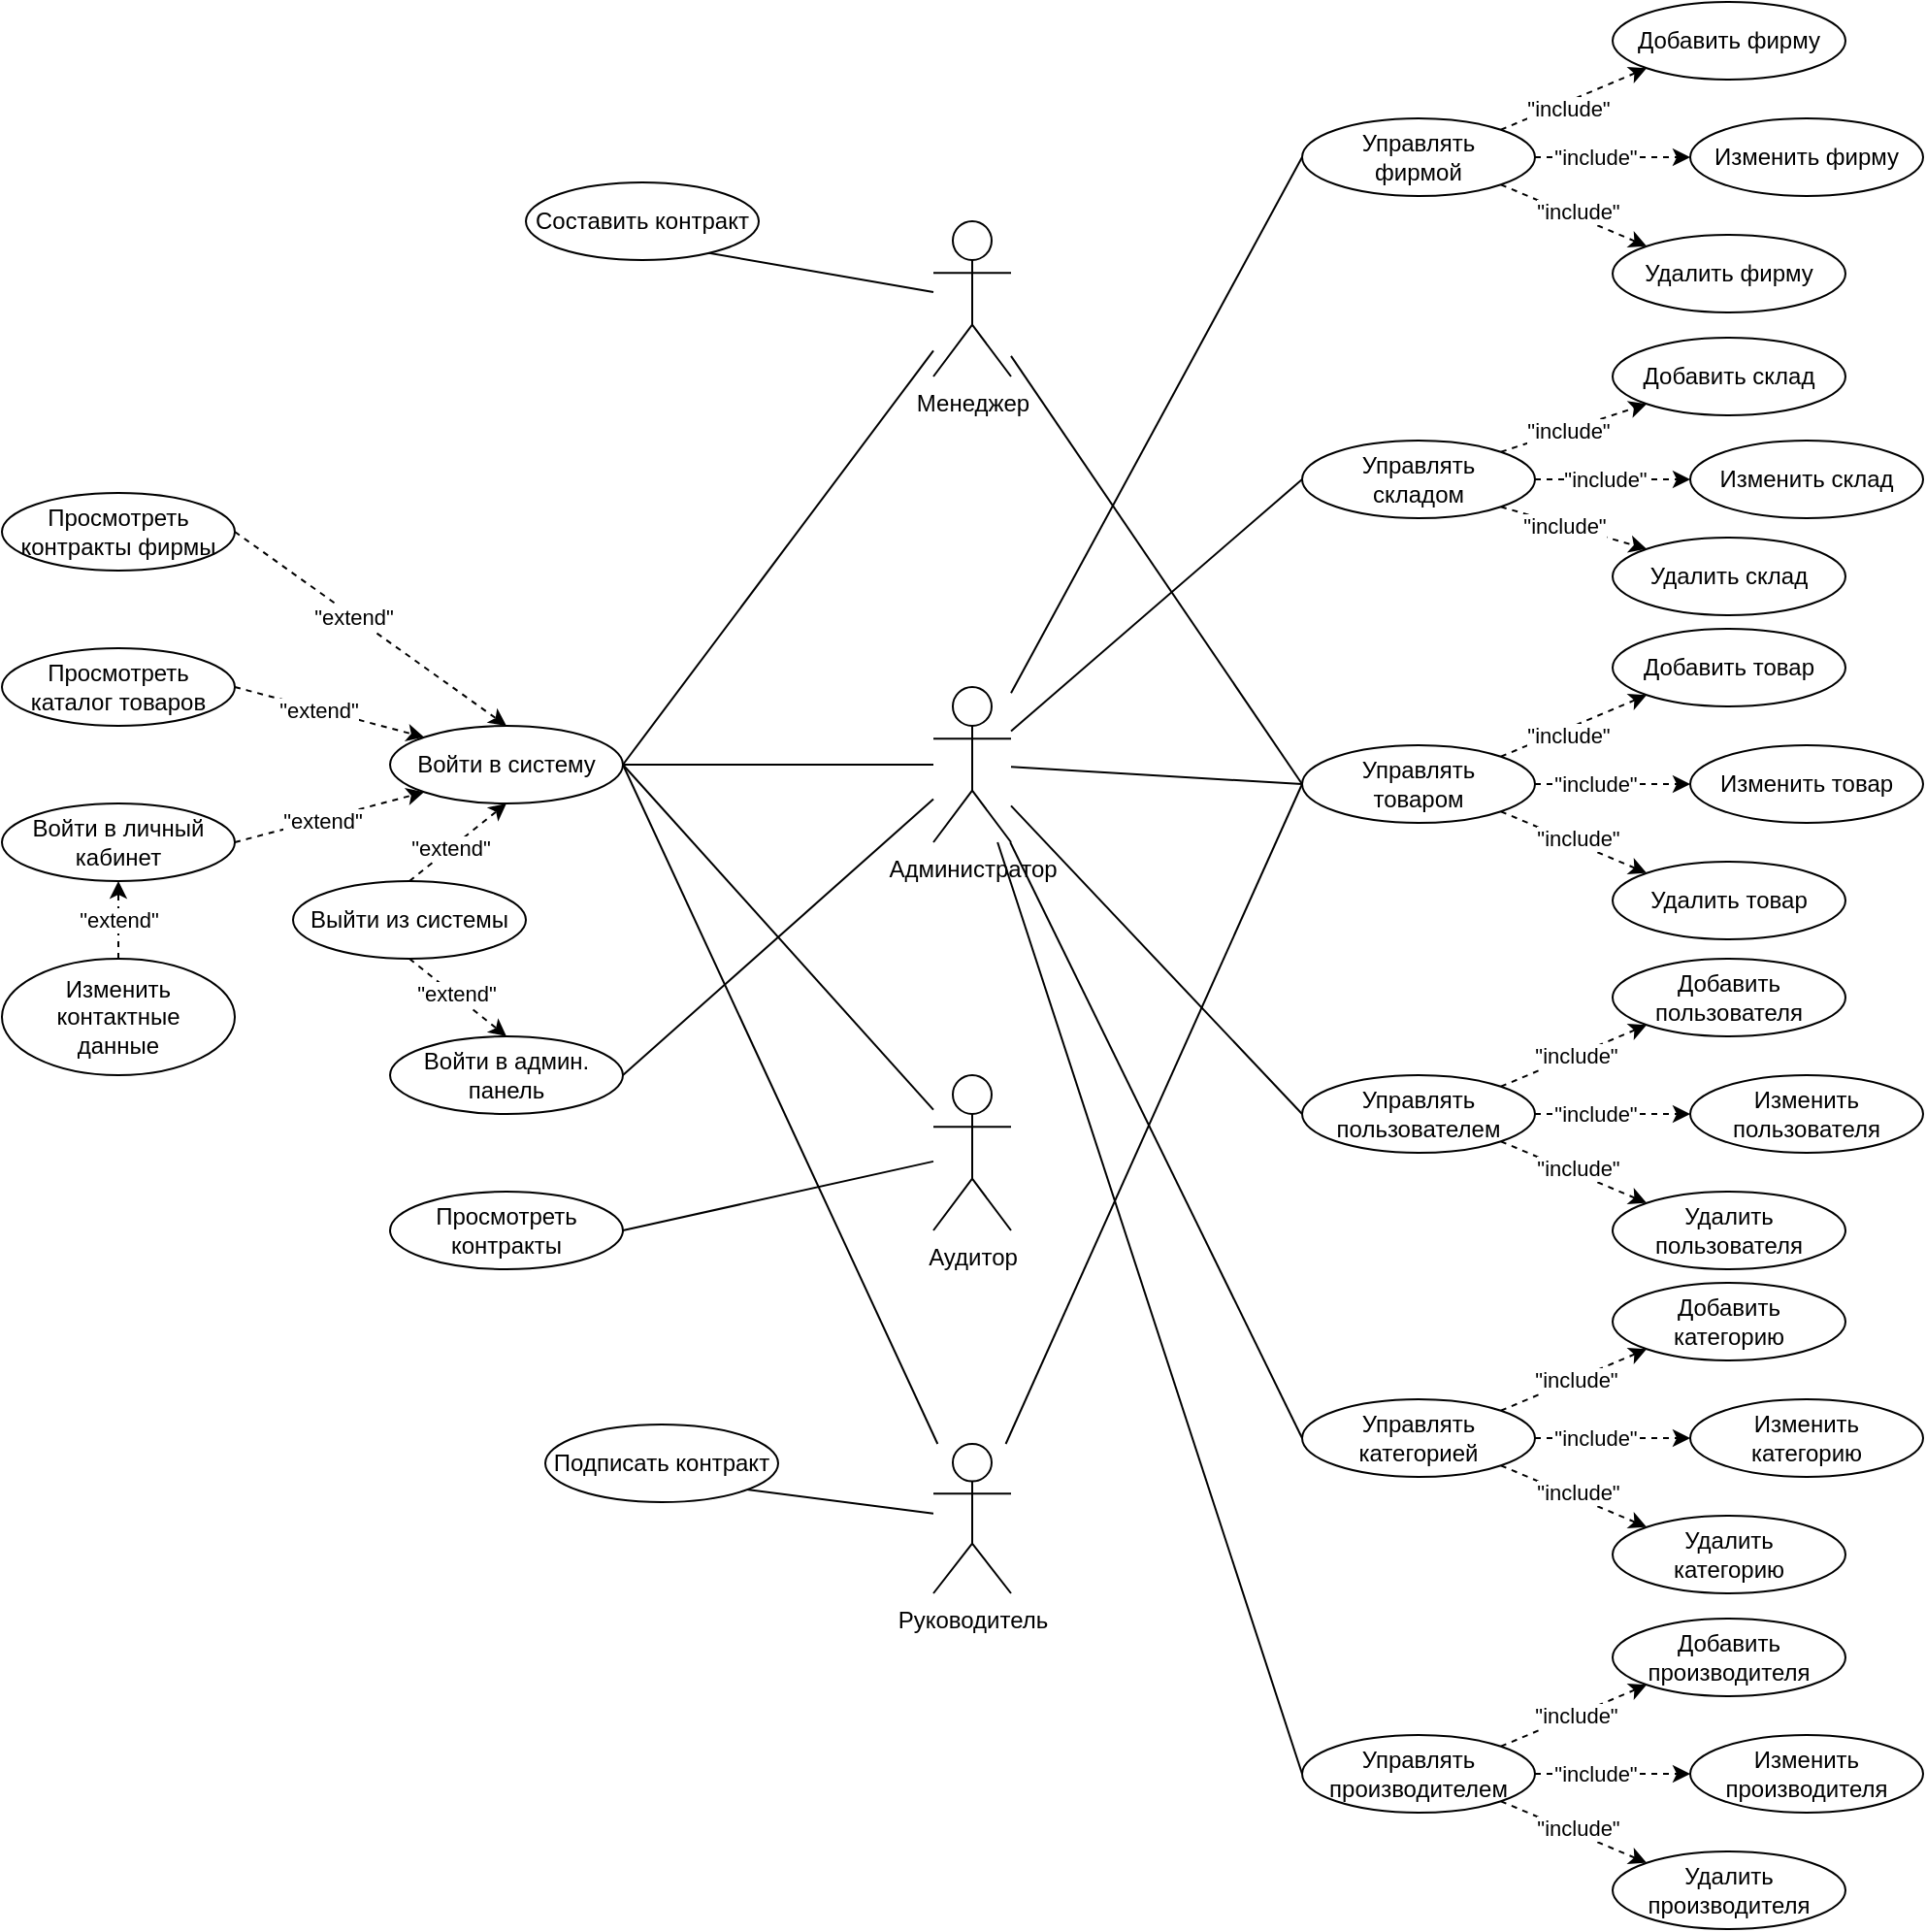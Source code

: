 <mxfile version="23.0.2" type="device">
  <diagram name="Страница — 1" id="MHcq56IXQUCdvJ5oF4Vv">
    <mxGraphModel dx="1105" dy="662" grid="1" gridSize="10" guides="1" tooltips="1" connect="1" arrows="1" fold="1" page="1" pageScale="1" pageWidth="1169" pageHeight="827" math="0" shadow="0">
      <root>
        <mxCell id="0" />
        <mxCell id="1" parent="0" />
        <mxCell id="1ZqoNhKoNUxP1HVxcr1K-54" style="rounded=0;orthogonalLoop=1;jettySize=auto;html=1;entryX=1;entryY=0.5;entryDx=0;entryDy=0;endArrow=none;endFill=0;" parent="1" source="KpnpZCGIuiNiuEpapXXY-3" target="1ZqoNhKoNUxP1HVxcr1K-41" edge="1">
          <mxGeometry relative="1" as="geometry" />
        </mxCell>
        <mxCell id="1ZqoNhKoNUxP1HVxcr1K-56" style="rounded=0;orthogonalLoop=1;jettySize=auto;html=1;entryX=1;entryY=0.5;entryDx=0;entryDy=0;endArrow=none;endFill=0;" parent="1" source="KpnpZCGIuiNiuEpapXXY-3" target="1ZqoNhKoNUxP1HVxcr1K-50" edge="1">
          <mxGeometry relative="1" as="geometry" />
        </mxCell>
        <mxCell id="1ZqoNhKoNUxP1HVxcr1K-60" style="rounded=0;orthogonalLoop=1;jettySize=auto;html=1;entryX=0;entryY=0.5;entryDx=0;entryDy=0;endArrow=none;endFill=0;" parent="1" source="KpnpZCGIuiNiuEpapXXY-3" target="KpnpZCGIuiNiuEpapXXY-27" edge="1">
          <mxGeometry relative="1" as="geometry" />
        </mxCell>
        <mxCell id="1ZqoNhKoNUxP1HVxcr1K-61" style="edgeStyle=none;shape=connector;rounded=0;orthogonalLoop=1;jettySize=auto;html=1;entryX=0;entryY=0.5;entryDx=0;entryDy=0;labelBackgroundColor=default;strokeColor=default;align=center;verticalAlign=middle;fontFamily=Helvetica;fontSize=11;fontColor=default;endArrow=none;endFill=0;" parent="1" source="KpnpZCGIuiNiuEpapXXY-3" target="1ZqoNhKoNUxP1HVxcr1K-16" edge="1">
          <mxGeometry relative="1" as="geometry" />
        </mxCell>
        <mxCell id="1ZqoNhKoNUxP1HVxcr1K-63" style="edgeStyle=none;shape=connector;rounded=0;orthogonalLoop=1;jettySize=auto;html=1;entryX=0;entryY=0.5;entryDx=0;entryDy=0;labelBackgroundColor=default;strokeColor=default;align=center;verticalAlign=middle;fontFamily=Helvetica;fontSize=11;fontColor=default;endArrow=none;endFill=0;" parent="1" source="KpnpZCGIuiNiuEpapXXY-3" target="1ZqoNhKoNUxP1HVxcr1K-30" edge="1">
          <mxGeometry relative="1" as="geometry" />
        </mxCell>
        <mxCell id="1ZqoNhKoNUxP1HVxcr1K-64" style="edgeStyle=none;shape=connector;rounded=0;orthogonalLoop=1;jettySize=auto;html=1;entryX=0;entryY=0.5;entryDx=0;entryDy=0;labelBackgroundColor=default;strokeColor=default;align=center;verticalAlign=middle;fontFamily=Helvetica;fontSize=11;fontColor=default;endArrow=none;endFill=0;" parent="1" source="KpnpZCGIuiNiuEpapXXY-3" target="1ZqoNhKoNUxP1HVxcr1K-4" edge="1">
          <mxGeometry relative="1" as="geometry" />
        </mxCell>
        <mxCell id="KpnpZCGIuiNiuEpapXXY-3" value="Администратор" style="shape=umlActor;verticalLabelPosition=bottom;verticalAlign=top;html=1;outlineConnect=0;" parent="1" vertex="1">
          <mxGeometry x="570" y="380" width="40" height="80" as="geometry" />
        </mxCell>
        <mxCell id="1ZqoNhKoNUxP1HVxcr1K-55" style="rounded=0;orthogonalLoop=1;jettySize=auto;html=1;entryX=1;entryY=0.5;entryDx=0;entryDy=0;endArrow=none;endFill=0;" parent="1" source="KpnpZCGIuiNiuEpapXXY-4" target="1ZqoNhKoNUxP1HVxcr1K-41" edge="1">
          <mxGeometry relative="1" as="geometry" />
        </mxCell>
        <mxCell id="1ZqoNhKoNUxP1HVxcr1K-65" style="edgeStyle=none;shape=connector;rounded=0;orthogonalLoop=1;jettySize=auto;html=1;entryX=0;entryY=0.5;entryDx=0;entryDy=0;labelBackgroundColor=default;strokeColor=default;align=center;verticalAlign=middle;fontFamily=Helvetica;fontSize=11;fontColor=default;endArrow=none;endFill=0;" parent="1" source="6BD6sQbJLmbnaMDAHnac-1" target="1ZqoNhKoNUxP1HVxcr1K-15" edge="1">
          <mxGeometry relative="1" as="geometry" />
        </mxCell>
        <mxCell id="1ZqoNhKoNUxP1HVxcr1K-66" style="edgeStyle=none;shape=connector;rounded=0;orthogonalLoop=1;jettySize=auto;html=1;entryX=0;entryY=0.5;entryDx=0;entryDy=0;labelBackgroundColor=default;strokeColor=default;align=center;verticalAlign=middle;fontFamily=Helvetica;fontSize=11;fontColor=default;endArrow=none;endFill=0;" parent="1" source="6BD6sQbJLmbnaMDAHnac-1" target="KpnpZCGIuiNiuEpapXXY-27" edge="1">
          <mxGeometry relative="1" as="geometry" />
        </mxCell>
        <mxCell id="KpnpZCGIuiNiuEpapXXY-4" value="Аудитор" style="shape=umlActor;verticalLabelPosition=bottom;verticalAlign=top;html=1;outlineConnect=0;" parent="1" vertex="1">
          <mxGeometry x="570" y="580" width="40" height="80" as="geometry" />
        </mxCell>
        <mxCell id="1ZqoNhKoNUxP1HVxcr1K-53" style="rounded=0;orthogonalLoop=1;jettySize=auto;html=1;entryX=1;entryY=0.5;entryDx=0;entryDy=0;endArrow=none;endFill=0;" parent="1" source="KpnpZCGIuiNiuEpapXXY-5" target="1ZqoNhKoNUxP1HVxcr1K-41" edge="1">
          <mxGeometry relative="1" as="geometry" />
        </mxCell>
        <mxCell id="1ZqoNhKoNUxP1HVxcr1K-57" style="rounded=0;orthogonalLoop=1;jettySize=auto;html=1;entryX=0;entryY=0.5;entryDx=0;entryDy=0;endArrow=none;endFill=0;" parent="1" source="KpnpZCGIuiNiuEpapXXY-5" target="1ZqoNhKoNUxP1HVxcr1K-14" edge="1">
          <mxGeometry relative="1" as="geometry" />
        </mxCell>
        <mxCell id="1ZqoNhKoNUxP1HVxcr1K-59" style="rounded=0;orthogonalLoop=1;jettySize=auto;html=1;entryX=0;entryY=0.5;entryDx=0;entryDy=0;endArrow=none;endFill=0;" parent="1" source="KpnpZCGIuiNiuEpapXXY-5" target="KpnpZCGIuiNiuEpapXXY-27" edge="1">
          <mxGeometry relative="1" as="geometry" />
        </mxCell>
        <mxCell id="KpnpZCGIuiNiuEpapXXY-5" value="Менеджер" style="shape=umlActor;verticalLabelPosition=bottom;verticalAlign=top;html=1;outlineConnect=0;" parent="1" vertex="1">
          <mxGeometry x="570" y="140" width="40" height="80" as="geometry" />
        </mxCell>
        <mxCell id="KpnpZCGIuiNiuEpapXXY-41" style="edgeStyle=none;shape=connector;rounded=0;orthogonalLoop=1;jettySize=auto;html=1;exitX=1;exitY=0;exitDx=0;exitDy=0;entryX=0;entryY=1;entryDx=0;entryDy=0;labelBackgroundColor=default;strokeColor=default;align=center;verticalAlign=middle;fontFamily=Helvetica;fontSize=11;fontColor=default;endArrow=classic;endFill=1;dashed=1;" parent="1" source="KpnpZCGIuiNiuEpapXXY-27" target="KpnpZCGIuiNiuEpapXXY-38" edge="1">
          <mxGeometry relative="1" as="geometry" />
        </mxCell>
        <mxCell id="1ZqoNhKoNUxP1HVxcr1K-1" value="&quot;include&quot;" style="edgeLabel;html=1;align=center;verticalAlign=middle;resizable=0;points=[];" parent="KpnpZCGIuiNiuEpapXXY-41" vertex="1" connectable="0">
          <mxGeometry x="-0.108" y="-3" relative="1" as="geometry">
            <mxPoint as="offset" />
          </mxGeometry>
        </mxCell>
        <mxCell id="KpnpZCGIuiNiuEpapXXY-42" style="edgeStyle=none;shape=connector;rounded=0;orthogonalLoop=1;jettySize=auto;html=1;exitX=1;exitY=1;exitDx=0;exitDy=0;entryX=0;entryY=0;entryDx=0;entryDy=0;labelBackgroundColor=default;strokeColor=default;align=center;verticalAlign=middle;fontFamily=Helvetica;fontSize=11;fontColor=default;endArrow=classic;endFill=1;dashed=1;" parent="1" source="KpnpZCGIuiNiuEpapXXY-27" target="KpnpZCGIuiNiuEpapXXY-39" edge="1">
          <mxGeometry relative="1" as="geometry" />
        </mxCell>
        <mxCell id="1ZqoNhKoNUxP1HVxcr1K-3" value="&quot;include&quot;" style="edgeLabel;html=1;align=center;verticalAlign=middle;resizable=0;points=[];" parent="KpnpZCGIuiNiuEpapXXY-42" vertex="1" connectable="0">
          <mxGeometry x="0.189" y="1" relative="1" as="geometry">
            <mxPoint x="-6" y="-4" as="offset" />
          </mxGeometry>
        </mxCell>
        <mxCell id="KpnpZCGIuiNiuEpapXXY-59" style="edgeStyle=none;shape=connector;rounded=0;orthogonalLoop=1;jettySize=auto;html=1;exitX=1;exitY=0.5;exitDx=0;exitDy=0;entryX=0;entryY=0.5;entryDx=0;entryDy=0;labelBackgroundColor=default;strokeColor=default;align=center;verticalAlign=middle;fontFamily=Helvetica;fontSize=11;fontColor=default;endArrow=classic;endFill=1;dashed=1;" parent="1" source="KpnpZCGIuiNiuEpapXXY-27" target="KpnpZCGIuiNiuEpapXXY-56" edge="1">
          <mxGeometry relative="1" as="geometry" />
        </mxCell>
        <mxCell id="1ZqoNhKoNUxP1HVxcr1K-2" value="&quot;include&quot;" style="edgeLabel;html=1;align=center;verticalAlign=middle;resizable=0;points=[];" parent="KpnpZCGIuiNiuEpapXXY-59" vertex="1" connectable="0">
          <mxGeometry x="-0.166" y="3" relative="1" as="geometry">
            <mxPoint x="-3" y="3" as="offset" />
          </mxGeometry>
        </mxCell>
        <mxCell id="KpnpZCGIuiNiuEpapXXY-27" value="Управлять&lt;br&gt;товаром" style="ellipse;whiteSpace=wrap;html=1;" parent="1" vertex="1">
          <mxGeometry x="760" y="410" width="120" height="40" as="geometry" />
        </mxCell>
        <mxCell id="KpnpZCGIuiNiuEpapXXY-38" value="Добавить товар" style="ellipse;whiteSpace=wrap;html=1;" parent="1" vertex="1">
          <mxGeometry x="920" y="350" width="120" height="40" as="geometry" />
        </mxCell>
        <mxCell id="KpnpZCGIuiNiuEpapXXY-39" value="Удалить товар" style="ellipse;whiteSpace=wrap;html=1;" parent="1" vertex="1">
          <mxGeometry x="920" y="470" width="120" height="40" as="geometry" />
        </mxCell>
        <mxCell id="KpnpZCGIuiNiuEpapXXY-56" value="Изменить товар" style="ellipse;whiteSpace=wrap;html=1;" parent="1" vertex="1">
          <mxGeometry x="960" y="410" width="120" height="40" as="geometry" />
        </mxCell>
        <mxCell id="1ZqoNhKoNUxP1HVxcr1K-4" value="Управлять&lt;br&gt;пользователем" style="ellipse;whiteSpace=wrap;html=1;" parent="1" vertex="1">
          <mxGeometry x="760" y="580" width="120" height="40" as="geometry" />
        </mxCell>
        <mxCell id="1ZqoNhKoNUxP1HVxcr1K-5" value="Добавить пользователя" style="ellipse;whiteSpace=wrap;html=1;" parent="1" vertex="1">
          <mxGeometry x="920" y="520" width="120" height="40" as="geometry" />
        </mxCell>
        <mxCell id="1ZqoNhKoNUxP1HVxcr1K-6" value="Изменить пользователя" style="ellipse;whiteSpace=wrap;html=1;" parent="1" vertex="1">
          <mxGeometry x="960" y="580" width="120" height="40" as="geometry" />
        </mxCell>
        <mxCell id="1ZqoNhKoNUxP1HVxcr1K-7" value="Удалить пользователя" style="ellipse;whiteSpace=wrap;html=1;" parent="1" vertex="1">
          <mxGeometry x="920" y="640" width="120" height="40" as="geometry" />
        </mxCell>
        <mxCell id="1ZqoNhKoNUxP1HVxcr1K-8" style="edgeStyle=none;shape=connector;rounded=0;orthogonalLoop=1;jettySize=auto;html=1;exitX=1;exitY=1;exitDx=0;exitDy=0;entryX=0;entryY=0;entryDx=0;entryDy=0;labelBackgroundColor=default;strokeColor=default;align=center;verticalAlign=middle;fontFamily=Helvetica;fontSize=11;fontColor=default;endArrow=classic;endFill=1;dashed=1;" parent="1" source="1ZqoNhKoNUxP1HVxcr1K-4" target="1ZqoNhKoNUxP1HVxcr1K-7" edge="1">
          <mxGeometry relative="1" as="geometry">
            <mxPoint x="830" y="660" as="sourcePoint" />
            <mxPoint x="906" y="712" as="targetPoint" />
          </mxGeometry>
        </mxCell>
        <mxCell id="1ZqoNhKoNUxP1HVxcr1K-9" value="&quot;include&quot;" style="edgeLabel;html=1;align=center;verticalAlign=middle;resizable=0;points=[];" parent="1ZqoNhKoNUxP1HVxcr1K-8" vertex="1" connectable="0">
          <mxGeometry x="0.189" y="1" relative="1" as="geometry">
            <mxPoint x="-6" y="-4" as="offset" />
          </mxGeometry>
        </mxCell>
        <mxCell id="1ZqoNhKoNUxP1HVxcr1K-10" style="edgeStyle=none;shape=connector;rounded=0;orthogonalLoop=1;jettySize=auto;html=1;exitX=1;exitY=0;exitDx=0;exitDy=0;entryX=0;entryY=1;entryDx=0;entryDy=0;labelBackgroundColor=default;strokeColor=default;align=center;verticalAlign=middle;fontFamily=Helvetica;fontSize=11;fontColor=default;endArrow=classic;endFill=1;dashed=1;" parent="1" source="1ZqoNhKoNUxP1HVxcr1K-4" target="1ZqoNhKoNUxP1HVxcr1K-5" edge="1">
          <mxGeometry relative="1" as="geometry">
            <mxPoint x="882" y="394" as="sourcePoint" />
            <mxPoint x="958" y="446" as="targetPoint" />
          </mxGeometry>
        </mxCell>
        <mxCell id="1ZqoNhKoNUxP1HVxcr1K-11" value="&quot;include&quot;" style="edgeLabel;html=1;align=center;verticalAlign=middle;resizable=0;points=[];" parent="1ZqoNhKoNUxP1HVxcr1K-10" vertex="1" connectable="0">
          <mxGeometry x="0.189" y="1" relative="1" as="geometry">
            <mxPoint x="-6" y="4" as="offset" />
          </mxGeometry>
        </mxCell>
        <mxCell id="1ZqoNhKoNUxP1HVxcr1K-12" style="edgeStyle=none;shape=connector;rounded=0;orthogonalLoop=1;jettySize=auto;html=1;exitX=1;exitY=0.5;exitDx=0;exitDy=0;entryX=0;entryY=0.5;entryDx=0;entryDy=0;labelBackgroundColor=default;strokeColor=default;align=center;verticalAlign=middle;fontFamily=Helvetica;fontSize=11;fontColor=default;endArrow=classic;endFill=1;dashed=1;" parent="1" source="1ZqoNhKoNUxP1HVxcr1K-4" target="1ZqoNhKoNUxP1HVxcr1K-6" edge="1">
          <mxGeometry relative="1" as="geometry">
            <mxPoint x="892" y="404" as="sourcePoint" />
            <mxPoint x="968" y="456" as="targetPoint" />
          </mxGeometry>
        </mxCell>
        <mxCell id="1ZqoNhKoNUxP1HVxcr1K-13" value="&quot;include&quot;" style="edgeLabel;html=1;align=center;verticalAlign=middle;resizable=0;points=[];" parent="1ZqoNhKoNUxP1HVxcr1K-12" vertex="1" connectable="0">
          <mxGeometry x="0.189" y="1" relative="1" as="geometry">
            <mxPoint x="-17" y="1" as="offset" />
          </mxGeometry>
        </mxCell>
        <mxCell id="1ZqoNhKoNUxP1HVxcr1K-14" value="Составить контракт" style="ellipse;whiteSpace=wrap;html=1;" parent="1" vertex="1">
          <mxGeometry x="360" y="120" width="120" height="40" as="geometry" />
        </mxCell>
        <mxCell id="1ZqoNhKoNUxP1HVxcr1K-15" value="Подписать контракт" style="ellipse;whiteSpace=wrap;html=1;" parent="1" vertex="1">
          <mxGeometry x="370" y="760" width="120" height="40" as="geometry" />
        </mxCell>
        <mxCell id="1ZqoNhKoNUxP1HVxcr1K-16" value="Управлять&lt;br&gt;складом" style="ellipse;whiteSpace=wrap;html=1;" parent="1" vertex="1">
          <mxGeometry x="760" y="253" width="120" height="40" as="geometry" />
        </mxCell>
        <mxCell id="1ZqoNhKoNUxP1HVxcr1K-17" value="Добавить склад" style="ellipse;whiteSpace=wrap;html=1;" parent="1" vertex="1">
          <mxGeometry x="920" y="200" width="120" height="40" as="geometry" />
        </mxCell>
        <mxCell id="1ZqoNhKoNUxP1HVxcr1K-18" value="Изменить склад" style="ellipse;whiteSpace=wrap;html=1;" parent="1" vertex="1">
          <mxGeometry x="960" y="253" width="120" height="40" as="geometry" />
        </mxCell>
        <mxCell id="1ZqoNhKoNUxP1HVxcr1K-19" style="edgeStyle=none;shape=connector;rounded=0;orthogonalLoop=1;jettySize=auto;html=1;exitX=1;exitY=0;exitDx=0;exitDy=0;entryX=0;entryY=1;entryDx=0;entryDy=0;labelBackgroundColor=default;strokeColor=default;align=center;verticalAlign=middle;fontFamily=Helvetica;fontSize=11;fontColor=default;endArrow=classic;endFill=1;dashed=1;" parent="1" source="1ZqoNhKoNUxP1HVxcr1K-16" target="1ZqoNhKoNUxP1HVxcr1K-17" edge="1">
          <mxGeometry relative="1" as="geometry">
            <mxPoint x="760" y="382" as="sourcePoint" />
            <mxPoint x="836" y="350" as="targetPoint" />
          </mxGeometry>
        </mxCell>
        <mxCell id="1ZqoNhKoNUxP1HVxcr1K-20" value="&quot;include&quot;" style="edgeLabel;html=1;align=center;verticalAlign=middle;resizable=0;points=[];" parent="1ZqoNhKoNUxP1HVxcr1K-19" vertex="1" connectable="0">
          <mxGeometry x="-0.108" y="-3" relative="1" as="geometry">
            <mxPoint y="-3" as="offset" />
          </mxGeometry>
        </mxCell>
        <mxCell id="1ZqoNhKoNUxP1HVxcr1K-24" style="edgeStyle=none;shape=connector;rounded=0;orthogonalLoop=1;jettySize=auto;html=1;exitX=1;exitY=0;exitDx=0;exitDy=0;entryX=0;entryY=1;entryDx=0;entryDy=0;labelBackgroundColor=default;strokeColor=default;align=center;verticalAlign=middle;fontFamily=Helvetica;fontSize=11;fontColor=default;endArrow=classic;endFill=1;dashed=1;" parent="1" source="1ZqoNhKoNUxP1HVxcr1K-30" target="1ZqoNhKoNUxP1HVxcr1K-31" edge="1">
          <mxGeometry relative="1" as="geometry" />
        </mxCell>
        <mxCell id="1ZqoNhKoNUxP1HVxcr1K-25" value="&quot;include&quot;" style="edgeLabel;html=1;align=center;verticalAlign=middle;resizable=0;points=[];" parent="1ZqoNhKoNUxP1HVxcr1K-24" vertex="1" connectable="0">
          <mxGeometry x="-0.108" y="-3" relative="1" as="geometry">
            <mxPoint as="offset" />
          </mxGeometry>
        </mxCell>
        <mxCell id="1ZqoNhKoNUxP1HVxcr1K-26" style="edgeStyle=none;shape=connector;rounded=0;orthogonalLoop=1;jettySize=auto;html=1;exitX=1;exitY=1;exitDx=0;exitDy=0;entryX=0;entryY=0;entryDx=0;entryDy=0;labelBackgroundColor=default;strokeColor=default;align=center;verticalAlign=middle;fontFamily=Helvetica;fontSize=11;fontColor=default;endArrow=classic;endFill=1;dashed=1;" parent="1" source="1ZqoNhKoNUxP1HVxcr1K-30" target="1ZqoNhKoNUxP1HVxcr1K-32" edge="1">
          <mxGeometry relative="1" as="geometry" />
        </mxCell>
        <mxCell id="1ZqoNhKoNUxP1HVxcr1K-27" value="&quot;include&quot;" style="edgeLabel;html=1;align=center;verticalAlign=middle;resizable=0;points=[];" parent="1ZqoNhKoNUxP1HVxcr1K-26" vertex="1" connectable="0">
          <mxGeometry x="0.189" y="1" relative="1" as="geometry">
            <mxPoint x="-6" y="-4" as="offset" />
          </mxGeometry>
        </mxCell>
        <mxCell id="1ZqoNhKoNUxP1HVxcr1K-28" style="edgeStyle=none;shape=connector;rounded=0;orthogonalLoop=1;jettySize=auto;html=1;exitX=1;exitY=0.5;exitDx=0;exitDy=0;entryX=0;entryY=0.5;entryDx=0;entryDy=0;labelBackgroundColor=default;strokeColor=default;align=center;verticalAlign=middle;fontFamily=Helvetica;fontSize=11;fontColor=default;endArrow=classic;endFill=1;dashed=1;" parent="1" source="1ZqoNhKoNUxP1HVxcr1K-30" target="1ZqoNhKoNUxP1HVxcr1K-33" edge="1">
          <mxGeometry relative="1" as="geometry" />
        </mxCell>
        <mxCell id="1ZqoNhKoNUxP1HVxcr1K-29" value="&quot;include&quot;" style="edgeLabel;html=1;align=center;verticalAlign=middle;resizable=0;points=[];" parent="1ZqoNhKoNUxP1HVxcr1K-28" vertex="1" connectable="0">
          <mxGeometry x="-0.166" y="3" relative="1" as="geometry">
            <mxPoint x="-3" y="3" as="offset" />
          </mxGeometry>
        </mxCell>
        <mxCell id="1ZqoNhKoNUxP1HVxcr1K-30" value="Управлять&lt;br&gt;фирмой" style="ellipse;whiteSpace=wrap;html=1;" parent="1" vertex="1">
          <mxGeometry x="760" y="87" width="120" height="40" as="geometry" />
        </mxCell>
        <mxCell id="1ZqoNhKoNUxP1HVxcr1K-31" value="Добавить фирму" style="ellipse;whiteSpace=wrap;html=1;" parent="1" vertex="1">
          <mxGeometry x="920" y="27" width="120" height="40" as="geometry" />
        </mxCell>
        <mxCell id="1ZqoNhKoNUxP1HVxcr1K-32" value="Удалить фирму" style="ellipse;whiteSpace=wrap;html=1;" parent="1" vertex="1">
          <mxGeometry x="920" y="147" width="120" height="40" as="geometry" />
        </mxCell>
        <mxCell id="1ZqoNhKoNUxP1HVxcr1K-33" value="Изменить фирму" style="ellipse;whiteSpace=wrap;html=1;" parent="1" vertex="1">
          <mxGeometry x="960" y="87" width="120" height="40" as="geometry" />
        </mxCell>
        <mxCell id="1ZqoNhKoNUxP1HVxcr1K-41" value="Войти в систему" style="ellipse;whiteSpace=wrap;html=1;" parent="1" vertex="1">
          <mxGeometry x="290" y="400" width="120" height="40" as="geometry" />
        </mxCell>
        <mxCell id="1ZqoNhKoNUxP1HVxcr1K-46" value="Войти в личный кабинет" style="ellipse;whiteSpace=wrap;html=1;" parent="1" vertex="1">
          <mxGeometry x="90" y="440" width="120" height="40" as="geometry" />
        </mxCell>
        <mxCell id="1ZqoNhKoNUxP1HVxcr1K-47" style="edgeStyle=none;shape=connector;rounded=0;orthogonalLoop=1;jettySize=auto;html=1;exitX=1;exitY=0.5;exitDx=0;exitDy=0;entryX=0;entryY=1;entryDx=0;entryDy=0;labelBackgroundColor=default;strokeColor=default;align=center;verticalAlign=middle;fontFamily=Helvetica;fontSize=11;fontColor=default;endArrow=classic;endFill=1;dashed=1;" parent="1" source="1ZqoNhKoNUxP1HVxcr1K-46" target="1ZqoNhKoNUxP1HVxcr1K-41" edge="1">
          <mxGeometry relative="1" as="geometry">
            <mxPoint x="210" y="567" as="sourcePoint" />
            <mxPoint x="286" y="535" as="targetPoint" />
          </mxGeometry>
        </mxCell>
        <mxCell id="1ZqoNhKoNUxP1HVxcr1K-48" value="&quot;extend&quot;" style="edgeLabel;html=1;align=center;verticalAlign=middle;resizable=0;points=[];" parent="1ZqoNhKoNUxP1HVxcr1K-47" vertex="1" connectable="0">
          <mxGeometry x="-0.108" y="-3" relative="1" as="geometry">
            <mxPoint y="-3" as="offset" />
          </mxGeometry>
        </mxCell>
        <mxCell id="1ZqoNhKoNUxP1HVxcr1K-50" value="Войти в админ. панель" style="ellipse;whiteSpace=wrap;html=1;" parent="1" vertex="1">
          <mxGeometry x="290" y="560" width="120" height="40" as="geometry" />
        </mxCell>
        <mxCell id="1ZqoNhKoNUxP1HVxcr1K-67" value="Просмотреть каталог товаров" style="ellipse;whiteSpace=wrap;html=1;" parent="1" vertex="1">
          <mxGeometry x="90" y="360" width="120" height="40" as="geometry" />
        </mxCell>
        <mxCell id="1ZqoNhKoNUxP1HVxcr1K-72" style="edgeStyle=none;shape=connector;rounded=0;orthogonalLoop=1;jettySize=auto;html=1;exitX=1;exitY=0.5;exitDx=0;exitDy=0;entryX=0;entryY=0;entryDx=0;entryDy=0;labelBackgroundColor=default;strokeColor=default;align=center;verticalAlign=middle;fontFamily=Helvetica;fontSize=11;fontColor=default;endArrow=classic;endFill=1;dashed=1;" parent="1" source="1ZqoNhKoNUxP1HVxcr1K-67" target="1ZqoNhKoNUxP1HVxcr1K-41" edge="1">
          <mxGeometry relative="1" as="geometry">
            <mxPoint x="220" y="430" as="sourcePoint" />
            <mxPoint x="300" y="430" as="targetPoint" />
          </mxGeometry>
        </mxCell>
        <mxCell id="1ZqoNhKoNUxP1HVxcr1K-73" value="&quot;extend&quot;" style="edgeLabel;html=1;align=center;verticalAlign=middle;resizable=0;points=[];" parent="1ZqoNhKoNUxP1HVxcr1K-72" vertex="1" connectable="0">
          <mxGeometry x="-0.108" y="-3" relative="1" as="geometry">
            <mxPoint y="-3" as="offset" />
          </mxGeometry>
        </mxCell>
        <mxCell id="1ZqoNhKoNUxP1HVxcr1K-74" value="Изменить контактные&lt;br&gt;данные" style="ellipse;whiteSpace=wrap;html=1;" parent="1" vertex="1">
          <mxGeometry x="90" y="520" width="120" height="60" as="geometry" />
        </mxCell>
        <mxCell id="1ZqoNhKoNUxP1HVxcr1K-75" style="edgeStyle=none;shape=connector;rounded=0;orthogonalLoop=1;jettySize=auto;html=1;exitX=0.5;exitY=0;exitDx=0;exitDy=0;entryX=0.5;entryY=1;entryDx=0;entryDy=0;labelBackgroundColor=default;strokeColor=default;align=center;verticalAlign=middle;fontFamily=Helvetica;fontSize=11;fontColor=default;endArrow=classic;endFill=1;dashed=1;" parent="1" source="1ZqoNhKoNUxP1HVxcr1K-74" target="1ZqoNhKoNUxP1HVxcr1K-46" edge="1">
          <mxGeometry relative="1" as="geometry">
            <mxPoint x="20" y="553" as="sourcePoint" />
            <mxPoint x="116" y="527" as="targetPoint" />
          </mxGeometry>
        </mxCell>
        <mxCell id="1ZqoNhKoNUxP1HVxcr1K-76" value="&quot;extend&quot;" style="edgeLabel;html=1;align=center;verticalAlign=middle;resizable=0;points=[];" parent="1ZqoNhKoNUxP1HVxcr1K-75" vertex="1" connectable="0">
          <mxGeometry x="-0.108" y="-3" relative="1" as="geometry">
            <mxPoint x="-3" y="-2" as="offset" />
          </mxGeometry>
        </mxCell>
        <mxCell id="1ZqoNhKoNUxP1HVxcr1K-79" value="Выйти из системы" style="ellipse;whiteSpace=wrap;html=1;" parent="1" vertex="1">
          <mxGeometry x="240" y="480" width="120" height="40" as="geometry" />
        </mxCell>
        <mxCell id="1ZqoNhKoNUxP1HVxcr1K-80" style="edgeStyle=none;shape=connector;rounded=0;orthogonalLoop=1;jettySize=auto;html=1;exitX=0.5;exitY=0;exitDx=0;exitDy=0;entryX=0.5;entryY=1;entryDx=0;entryDy=0;labelBackgroundColor=default;strokeColor=default;align=center;verticalAlign=middle;fontFamily=Helvetica;fontSize=11;fontColor=default;endArrow=classic;endFill=1;dashed=1;" parent="1" source="1ZqoNhKoNUxP1HVxcr1K-79" target="1ZqoNhKoNUxP1HVxcr1K-41" edge="1">
          <mxGeometry relative="1" as="geometry">
            <mxPoint x="160" y="530" as="sourcePoint" />
            <mxPoint x="160" y="490" as="targetPoint" />
          </mxGeometry>
        </mxCell>
        <mxCell id="1ZqoNhKoNUxP1HVxcr1K-81" value="&quot;extend&quot;" style="edgeLabel;html=1;align=center;verticalAlign=middle;resizable=0;points=[];" parent="1ZqoNhKoNUxP1HVxcr1K-80" vertex="1" connectable="0">
          <mxGeometry x="-0.108" y="-3" relative="1" as="geometry">
            <mxPoint x="-3" y="-2" as="offset" />
          </mxGeometry>
        </mxCell>
        <mxCell id="1ZqoNhKoNUxP1HVxcr1K-82" style="edgeStyle=none;shape=connector;rounded=0;orthogonalLoop=1;jettySize=auto;html=1;exitX=0.5;exitY=1;exitDx=0;exitDy=0;entryX=0.5;entryY=0;entryDx=0;entryDy=0;labelBackgroundColor=default;strokeColor=default;align=center;verticalAlign=middle;fontFamily=Helvetica;fontSize=11;fontColor=default;endArrow=classic;endFill=1;dashed=1;" parent="1" source="1ZqoNhKoNUxP1HVxcr1K-79" target="1ZqoNhKoNUxP1HVxcr1K-50" edge="1">
          <mxGeometry relative="1" as="geometry">
            <mxPoint x="170" y="540" as="sourcePoint" />
            <mxPoint x="170" y="500" as="targetPoint" />
          </mxGeometry>
        </mxCell>
        <mxCell id="1ZqoNhKoNUxP1HVxcr1K-83" value="&quot;extend&quot;" style="edgeLabel;html=1;align=center;verticalAlign=middle;resizable=0;points=[];" parent="1ZqoNhKoNUxP1HVxcr1K-82" vertex="1" connectable="0">
          <mxGeometry x="-0.108" y="-3" relative="1" as="geometry">
            <mxPoint x="3" y="-2" as="offset" />
          </mxGeometry>
        </mxCell>
        <mxCell id="1ZqoNhKoNUxP1HVxcr1K-84" value="Удалить склад" style="ellipse;whiteSpace=wrap;html=1;" parent="1" vertex="1">
          <mxGeometry x="920" y="303" width="120" height="40" as="geometry" />
        </mxCell>
        <mxCell id="1ZqoNhKoNUxP1HVxcr1K-85" style="edgeStyle=none;shape=connector;rounded=0;orthogonalLoop=1;jettySize=auto;html=1;exitX=1;exitY=0.5;exitDx=0;exitDy=0;entryX=0;entryY=0.5;entryDx=0;entryDy=0;labelBackgroundColor=default;strokeColor=default;align=center;verticalAlign=middle;fontFamily=Helvetica;fontSize=11;fontColor=default;endArrow=classic;endFill=1;dashed=1;" parent="1" source="1ZqoNhKoNUxP1HVxcr1K-16" target="1ZqoNhKoNUxP1HVxcr1K-18" edge="1">
          <mxGeometry relative="1" as="geometry">
            <mxPoint x="872" y="256" as="sourcePoint" />
            <mxPoint x="930" y="230" as="targetPoint" />
          </mxGeometry>
        </mxCell>
        <mxCell id="1ZqoNhKoNUxP1HVxcr1K-86" value="&quot;include&quot;" style="edgeLabel;html=1;align=center;verticalAlign=middle;resizable=0;points=[];" parent="1ZqoNhKoNUxP1HVxcr1K-85" vertex="1" connectable="0">
          <mxGeometry x="-0.108" y="-3" relative="1" as="geometry">
            <mxPoint y="-3" as="offset" />
          </mxGeometry>
        </mxCell>
        <mxCell id="1ZqoNhKoNUxP1HVxcr1K-87" style="edgeStyle=none;shape=connector;rounded=0;orthogonalLoop=1;jettySize=auto;html=1;exitX=1;exitY=1;exitDx=0;exitDy=0;entryX=0;entryY=0;entryDx=0;entryDy=0;labelBackgroundColor=default;strokeColor=default;align=center;verticalAlign=middle;fontFamily=Helvetica;fontSize=11;fontColor=default;endArrow=classic;endFill=1;dashed=1;" parent="1" source="1ZqoNhKoNUxP1HVxcr1K-16" target="1ZqoNhKoNUxP1HVxcr1K-84" edge="1">
          <mxGeometry relative="1" as="geometry">
            <mxPoint x="882" y="266" as="sourcePoint" />
            <mxPoint x="940" y="240" as="targetPoint" />
          </mxGeometry>
        </mxCell>
        <mxCell id="1ZqoNhKoNUxP1HVxcr1K-88" value="&quot;include&quot;" style="edgeLabel;html=1;align=center;verticalAlign=middle;resizable=0;points=[];" parent="1ZqoNhKoNUxP1HVxcr1K-87" vertex="1" connectable="0">
          <mxGeometry x="-0.108" y="-3" relative="1" as="geometry">
            <mxPoint y="-3" as="offset" />
          </mxGeometry>
        </mxCell>
        <mxCell id="1ZqoNhKoNUxP1HVxcr1K-89" value="Просмотреть контракты фирмы" style="ellipse;whiteSpace=wrap;html=1;" parent="1" vertex="1">
          <mxGeometry x="90" y="280" width="120" height="40" as="geometry" />
        </mxCell>
        <mxCell id="1ZqoNhKoNUxP1HVxcr1K-90" style="edgeStyle=none;shape=connector;rounded=0;orthogonalLoop=1;jettySize=auto;html=1;exitX=1;exitY=0.5;exitDx=0;exitDy=0;entryX=0.5;entryY=0;entryDx=0;entryDy=0;labelBackgroundColor=default;strokeColor=default;align=center;verticalAlign=middle;fontFamily=Helvetica;fontSize=11;fontColor=default;endArrow=classic;endFill=1;dashed=1;" parent="1" source="1ZqoNhKoNUxP1HVxcr1K-89" target="1ZqoNhKoNUxP1HVxcr1K-41" edge="1">
          <mxGeometry relative="1" as="geometry">
            <mxPoint x="220" y="390" as="sourcePoint" />
            <mxPoint x="318" y="416" as="targetPoint" />
          </mxGeometry>
        </mxCell>
        <mxCell id="1ZqoNhKoNUxP1HVxcr1K-91" value="&quot;extend&quot;" style="edgeLabel;html=1;align=center;verticalAlign=middle;resizable=0;points=[];" parent="1ZqoNhKoNUxP1HVxcr1K-90" vertex="1" connectable="0">
          <mxGeometry x="-0.108" y="-3" relative="1" as="geometry">
            <mxPoint y="-3" as="offset" />
          </mxGeometry>
        </mxCell>
        <mxCell id="P-noyF3CplBIzo_X9Uxl-1" value="Управлять&lt;br&gt;категорией" style="ellipse;whiteSpace=wrap;html=1;" parent="1" vertex="1">
          <mxGeometry x="760" y="747" width="120" height="40" as="geometry" />
        </mxCell>
        <mxCell id="P-noyF3CplBIzo_X9Uxl-2" value="Добавить&lt;br&gt;категорию" style="ellipse;whiteSpace=wrap;html=1;" parent="1" vertex="1">
          <mxGeometry x="920" y="687" width="120" height="40" as="geometry" />
        </mxCell>
        <mxCell id="P-noyF3CplBIzo_X9Uxl-3" value="Изменить&lt;br&gt;категорию" style="ellipse;whiteSpace=wrap;html=1;" parent="1" vertex="1">
          <mxGeometry x="960" y="747" width="120" height="40" as="geometry" />
        </mxCell>
        <mxCell id="P-noyF3CplBIzo_X9Uxl-4" value="Удалить&lt;br&gt;категорию" style="ellipse;whiteSpace=wrap;html=1;" parent="1" vertex="1">
          <mxGeometry x="920" y="807" width="120" height="40" as="geometry" />
        </mxCell>
        <mxCell id="P-noyF3CplBIzo_X9Uxl-5" style="edgeStyle=none;shape=connector;rounded=0;orthogonalLoop=1;jettySize=auto;html=1;exitX=1;exitY=1;exitDx=0;exitDy=0;entryX=0;entryY=0;entryDx=0;entryDy=0;labelBackgroundColor=default;strokeColor=default;align=center;verticalAlign=middle;fontFamily=Helvetica;fontSize=11;fontColor=default;endArrow=classic;endFill=1;dashed=1;" parent="1" source="P-noyF3CplBIzo_X9Uxl-1" target="P-noyF3CplBIzo_X9Uxl-4" edge="1">
          <mxGeometry relative="1" as="geometry">
            <mxPoint x="830" y="827" as="sourcePoint" />
            <mxPoint x="906" y="879" as="targetPoint" />
          </mxGeometry>
        </mxCell>
        <mxCell id="P-noyF3CplBIzo_X9Uxl-6" value="&quot;include&quot;" style="edgeLabel;html=1;align=center;verticalAlign=middle;resizable=0;points=[];" parent="P-noyF3CplBIzo_X9Uxl-5" vertex="1" connectable="0">
          <mxGeometry x="0.189" y="1" relative="1" as="geometry">
            <mxPoint x="-6" y="-4" as="offset" />
          </mxGeometry>
        </mxCell>
        <mxCell id="P-noyF3CplBIzo_X9Uxl-7" style="edgeStyle=none;shape=connector;rounded=0;orthogonalLoop=1;jettySize=auto;html=1;exitX=1;exitY=0;exitDx=0;exitDy=0;entryX=0;entryY=1;entryDx=0;entryDy=0;labelBackgroundColor=default;strokeColor=default;align=center;verticalAlign=middle;fontFamily=Helvetica;fontSize=11;fontColor=default;endArrow=classic;endFill=1;dashed=1;" parent="1" source="P-noyF3CplBIzo_X9Uxl-1" target="P-noyF3CplBIzo_X9Uxl-2" edge="1">
          <mxGeometry relative="1" as="geometry">
            <mxPoint x="882" y="561" as="sourcePoint" />
            <mxPoint x="958" y="613" as="targetPoint" />
          </mxGeometry>
        </mxCell>
        <mxCell id="P-noyF3CplBIzo_X9Uxl-8" value="&quot;include&quot;" style="edgeLabel;html=1;align=center;verticalAlign=middle;resizable=0;points=[];" parent="P-noyF3CplBIzo_X9Uxl-7" vertex="1" connectable="0">
          <mxGeometry x="0.189" y="1" relative="1" as="geometry">
            <mxPoint x="-6" y="4" as="offset" />
          </mxGeometry>
        </mxCell>
        <mxCell id="P-noyF3CplBIzo_X9Uxl-9" style="edgeStyle=none;shape=connector;rounded=0;orthogonalLoop=1;jettySize=auto;html=1;exitX=1;exitY=0.5;exitDx=0;exitDy=0;entryX=0;entryY=0.5;entryDx=0;entryDy=0;labelBackgroundColor=default;strokeColor=default;align=center;verticalAlign=middle;fontFamily=Helvetica;fontSize=11;fontColor=default;endArrow=classic;endFill=1;dashed=1;" parent="1" source="P-noyF3CplBIzo_X9Uxl-1" target="P-noyF3CplBIzo_X9Uxl-3" edge="1">
          <mxGeometry relative="1" as="geometry">
            <mxPoint x="892" y="571" as="sourcePoint" />
            <mxPoint x="968" y="623" as="targetPoint" />
          </mxGeometry>
        </mxCell>
        <mxCell id="P-noyF3CplBIzo_X9Uxl-10" value="&quot;include&quot;" style="edgeLabel;html=1;align=center;verticalAlign=middle;resizable=0;points=[];" parent="P-noyF3CplBIzo_X9Uxl-9" vertex="1" connectable="0">
          <mxGeometry x="0.189" y="1" relative="1" as="geometry">
            <mxPoint x="-17" y="1" as="offset" />
          </mxGeometry>
        </mxCell>
        <mxCell id="P-noyF3CplBIzo_X9Uxl-11" style="edgeStyle=none;shape=connector;rounded=0;orthogonalLoop=1;jettySize=auto;html=1;entryX=0;entryY=0.5;entryDx=0;entryDy=0;labelBackgroundColor=default;strokeColor=default;align=center;verticalAlign=middle;fontFamily=Helvetica;fontSize=11;fontColor=default;endArrow=none;endFill=0;" parent="1" source="KpnpZCGIuiNiuEpapXXY-3" target="P-noyF3CplBIzo_X9Uxl-1" edge="1">
          <mxGeometry relative="1" as="geometry">
            <mxPoint x="620" y="454" as="sourcePoint" />
            <mxPoint x="770" y="630" as="targetPoint" />
          </mxGeometry>
        </mxCell>
        <mxCell id="6BD6sQbJLmbnaMDAHnac-1" value="Руководитель" style="shape=umlActor;verticalLabelPosition=bottom;verticalAlign=top;html=1;outlineConnect=0;" vertex="1" parent="1">
          <mxGeometry x="570" y="770" width="40" height="77" as="geometry" />
        </mxCell>
        <mxCell id="6BD6sQbJLmbnaMDAHnac-4" style="edgeStyle=none;shape=connector;rounded=0;orthogonalLoop=1;jettySize=auto;html=1;entryX=1;entryY=0.5;entryDx=0;entryDy=0;labelBackgroundColor=default;strokeColor=default;align=center;verticalAlign=middle;fontFamily=Helvetica;fontSize=11;fontColor=default;endArrow=none;endFill=0;" edge="1" parent="1" source="6BD6sQbJLmbnaMDAHnac-1" target="1ZqoNhKoNUxP1HVxcr1K-41">
          <mxGeometry relative="1" as="geometry">
            <mxPoint x="590" y="740.5" as="sourcePoint" />
            <mxPoint x="240" y="739.5" as="targetPoint" />
          </mxGeometry>
        </mxCell>
        <mxCell id="6BD6sQbJLmbnaMDAHnac-5" value="Просмотреть контракты" style="ellipse;whiteSpace=wrap;html=1;" vertex="1" parent="1">
          <mxGeometry x="290" y="640" width="120" height="40" as="geometry" />
        </mxCell>
        <mxCell id="6BD6sQbJLmbnaMDAHnac-7" style="edgeStyle=none;shape=connector;rounded=0;orthogonalLoop=1;jettySize=auto;html=1;entryX=1;entryY=0.5;entryDx=0;entryDy=0;labelBackgroundColor=default;strokeColor=default;align=center;verticalAlign=middle;fontFamily=Helvetica;fontSize=11;fontColor=default;endArrow=none;endFill=0;" edge="1" parent="1" source="KpnpZCGIuiNiuEpapXXY-4" target="6BD6sQbJLmbnaMDAHnac-5">
          <mxGeometry relative="1" as="geometry">
            <mxPoint x="580" y="818" as="sourcePoint" />
            <mxPoint x="230" y="817" as="targetPoint" />
          </mxGeometry>
        </mxCell>
        <mxCell id="6BD6sQbJLmbnaMDAHnac-9" value="Управлять&lt;br&gt;производителем" style="ellipse;whiteSpace=wrap;html=1;" vertex="1" parent="1">
          <mxGeometry x="760" y="920" width="120" height="40" as="geometry" />
        </mxCell>
        <mxCell id="6BD6sQbJLmbnaMDAHnac-10" value="Добавить&lt;br&gt;производителя" style="ellipse;whiteSpace=wrap;html=1;" vertex="1" parent="1">
          <mxGeometry x="920" y="860" width="120" height="40" as="geometry" />
        </mxCell>
        <mxCell id="6BD6sQbJLmbnaMDAHnac-11" value="Изменить&lt;br&gt;производителя" style="ellipse;whiteSpace=wrap;html=1;" vertex="1" parent="1">
          <mxGeometry x="960" y="920" width="120" height="40" as="geometry" />
        </mxCell>
        <mxCell id="6BD6sQbJLmbnaMDAHnac-12" value="Удалить&lt;br&gt;производителя" style="ellipse;whiteSpace=wrap;html=1;" vertex="1" parent="1">
          <mxGeometry x="920" y="980" width="120" height="40" as="geometry" />
        </mxCell>
        <mxCell id="6BD6sQbJLmbnaMDAHnac-13" style="edgeStyle=none;shape=connector;rounded=0;orthogonalLoop=1;jettySize=auto;html=1;exitX=1;exitY=1;exitDx=0;exitDy=0;entryX=0;entryY=0;entryDx=0;entryDy=0;labelBackgroundColor=default;strokeColor=default;align=center;verticalAlign=middle;fontFamily=Helvetica;fontSize=11;fontColor=default;endArrow=classic;endFill=1;dashed=1;" edge="1" parent="1" source="6BD6sQbJLmbnaMDAHnac-9" target="6BD6sQbJLmbnaMDAHnac-12">
          <mxGeometry relative="1" as="geometry">
            <mxPoint x="830" y="1000" as="sourcePoint" />
            <mxPoint x="906" y="1052" as="targetPoint" />
          </mxGeometry>
        </mxCell>
        <mxCell id="6BD6sQbJLmbnaMDAHnac-14" value="&quot;include&quot;" style="edgeLabel;html=1;align=center;verticalAlign=middle;resizable=0;points=[];" vertex="1" connectable="0" parent="6BD6sQbJLmbnaMDAHnac-13">
          <mxGeometry x="0.189" y="1" relative="1" as="geometry">
            <mxPoint x="-6" y="-4" as="offset" />
          </mxGeometry>
        </mxCell>
        <mxCell id="6BD6sQbJLmbnaMDAHnac-15" style="edgeStyle=none;shape=connector;rounded=0;orthogonalLoop=1;jettySize=auto;html=1;exitX=1;exitY=0;exitDx=0;exitDy=0;entryX=0;entryY=1;entryDx=0;entryDy=0;labelBackgroundColor=default;strokeColor=default;align=center;verticalAlign=middle;fontFamily=Helvetica;fontSize=11;fontColor=default;endArrow=classic;endFill=1;dashed=1;" edge="1" parent="1" source="6BD6sQbJLmbnaMDAHnac-9" target="6BD6sQbJLmbnaMDAHnac-10">
          <mxGeometry relative="1" as="geometry">
            <mxPoint x="882" y="734" as="sourcePoint" />
            <mxPoint x="958" y="786" as="targetPoint" />
          </mxGeometry>
        </mxCell>
        <mxCell id="6BD6sQbJLmbnaMDAHnac-16" value="&quot;include&quot;" style="edgeLabel;html=1;align=center;verticalAlign=middle;resizable=0;points=[];" vertex="1" connectable="0" parent="6BD6sQbJLmbnaMDAHnac-15">
          <mxGeometry x="0.189" y="1" relative="1" as="geometry">
            <mxPoint x="-6" y="4" as="offset" />
          </mxGeometry>
        </mxCell>
        <mxCell id="6BD6sQbJLmbnaMDAHnac-17" style="edgeStyle=none;shape=connector;rounded=0;orthogonalLoop=1;jettySize=auto;html=1;exitX=1;exitY=0.5;exitDx=0;exitDy=0;entryX=0;entryY=0.5;entryDx=0;entryDy=0;labelBackgroundColor=default;strokeColor=default;align=center;verticalAlign=middle;fontFamily=Helvetica;fontSize=11;fontColor=default;endArrow=classic;endFill=1;dashed=1;" edge="1" parent="1" source="6BD6sQbJLmbnaMDAHnac-9" target="6BD6sQbJLmbnaMDAHnac-11">
          <mxGeometry relative="1" as="geometry">
            <mxPoint x="892" y="744" as="sourcePoint" />
            <mxPoint x="968" y="796" as="targetPoint" />
          </mxGeometry>
        </mxCell>
        <mxCell id="6BD6sQbJLmbnaMDAHnac-18" value="&quot;include&quot;" style="edgeLabel;html=1;align=center;verticalAlign=middle;resizable=0;points=[];" vertex="1" connectable="0" parent="6BD6sQbJLmbnaMDAHnac-17">
          <mxGeometry x="0.189" y="1" relative="1" as="geometry">
            <mxPoint x="-17" y="1" as="offset" />
          </mxGeometry>
        </mxCell>
        <mxCell id="6BD6sQbJLmbnaMDAHnac-19" style="edgeStyle=none;shape=connector;rounded=0;orthogonalLoop=1;jettySize=auto;html=1;entryX=0;entryY=0.5;entryDx=0;entryDy=0;labelBackgroundColor=default;strokeColor=default;align=center;verticalAlign=middle;fontFamily=Helvetica;fontSize=11;fontColor=default;endArrow=none;endFill=0;" edge="1" parent="1" source="KpnpZCGIuiNiuEpapXXY-3" target="6BD6sQbJLmbnaMDAHnac-9">
          <mxGeometry relative="1" as="geometry">
            <mxPoint x="620" y="470" as="sourcePoint" />
            <mxPoint x="770" y="777" as="targetPoint" />
          </mxGeometry>
        </mxCell>
      </root>
    </mxGraphModel>
  </diagram>
</mxfile>
